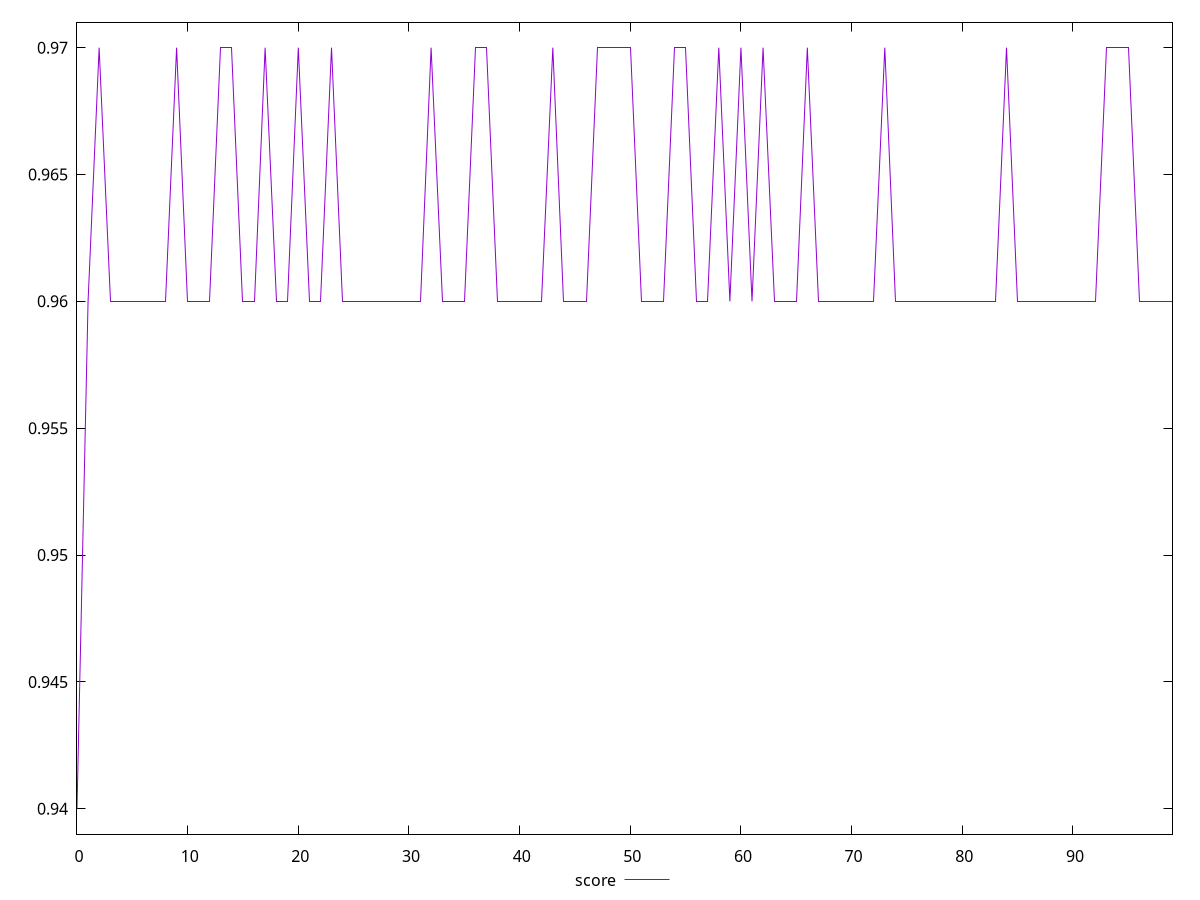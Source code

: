 reset

$score <<EOF
0 0.94
1 0.96
2 0.97
3 0.96
4 0.96
5 0.96
6 0.96
7 0.96
8 0.96
9 0.97
10 0.96
11 0.96
12 0.96
13 0.97
14 0.97
15 0.96
16 0.96
17 0.97
18 0.96
19 0.96
20 0.97
21 0.96
22 0.96
23 0.97
24 0.96
25 0.96
26 0.96
27 0.96
28 0.96
29 0.96
30 0.96
31 0.96
32 0.97
33 0.96
34 0.96
35 0.96
36 0.97
37 0.97
38 0.96
39 0.96
40 0.96
41 0.96
42 0.96
43 0.97
44 0.96
45 0.96
46 0.96
47 0.97
48 0.97
49 0.97
50 0.97
51 0.96
52 0.96
53 0.96
54 0.97
55 0.97
56 0.96
57 0.96
58 0.97
59 0.96
60 0.97
61 0.96
62 0.97
63 0.96
64 0.96
65 0.96
66 0.97
67 0.96
68 0.96
69 0.96
70 0.96
71 0.96
72 0.96
73 0.97
74 0.96
75 0.96
76 0.96
77 0.96
78 0.96
79 0.96
80 0.96
81 0.96
82 0.96
83 0.96
84 0.97
85 0.96
86 0.96
87 0.96
88 0.96
89 0.96
90 0.96
91 0.96
92 0.96
93 0.97
94 0.97
95 0.97
96 0.96
97 0.96
98 0.96
99 0.96
EOF

set key outside below
set xrange [0:99]
set yrange [0.939:0.971]
set trange [0.939:0.971]
set terminal svg size 640, 500 enhanced background rgb 'white'
set output "reports/report_00031_2021-02-24T23-18-18.084Z/bootup-time/samples/astro/score/values.svg"

plot $score title "score" with line

reset
